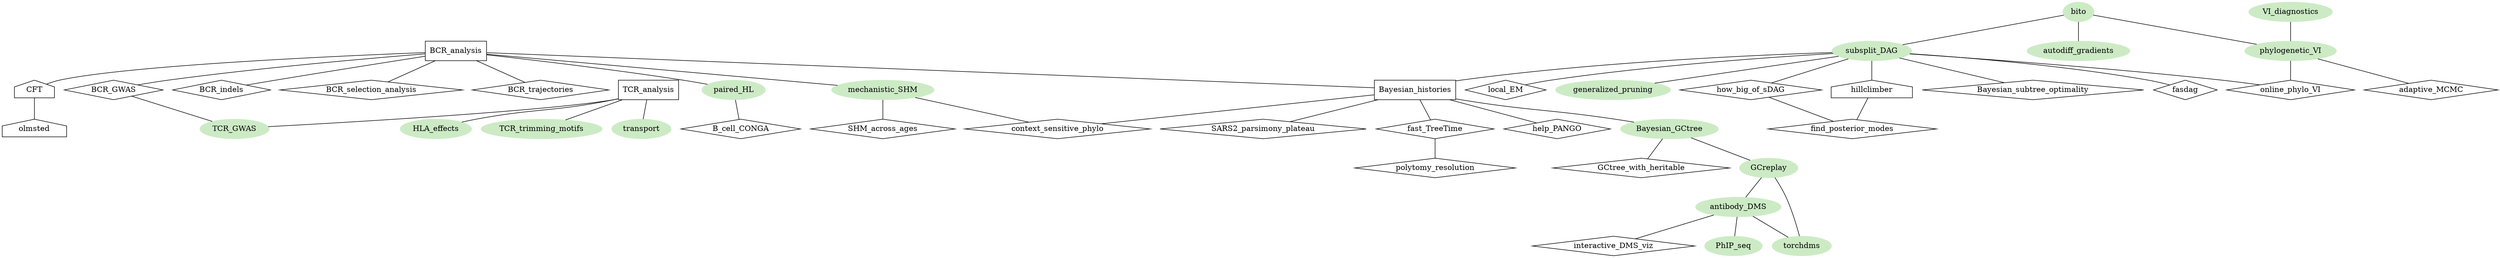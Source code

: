 graph {
    overlap=false
    node[colorscheme="set312"]

    // active
    Bayesian_GCtree                         [style="filled";color=11]
    GCreplay                                [style="filled";color=11]
    HLA_effects                             [style="filled";color=11]
    PhIP_seq                                [style="filled";color=11]
    TCR_GWAS                                [style="filled";color=11]
    TCR_trimming_motifs                     [style="filled";color=11]
    bito                                    [style="filled";color=11]
    autodiff_gradients                      [style="filled";color=11]
    generalized_pruning                     [style="filled";color=11]
    mechanistic_SHM                         [style="filled";color=11]
    paired_HL                               [style="filled";color=11]
    phylogenetic_VI                         [style="filled";color=11]
    antibody_DMS                            [style="filled";color=11]
    subsplit_DAG                            [style="filled";color=11]
    torchdms                                [style="filled";color=11]
    transport                               [style="filled";color=11]
    VI_diagnostics                          [style="filled";color=11]
    // dormant
    CFT                                     [shape="house"]
    hillclimber                             [shape="house"]
    olmsted                                 [shape="house"]
    // future
    BCR_GWAS                                [shape="diamond"]
    BCR_indels                              [shape="diamond"]
    BCR_selection_analysis                  [shape="diamond"]
    BCR_trajectories                        [shape="diamond"]
    B_cell_CONGA                            [shape="diamond"]
    Bayesian_subtree_optimality             [shape="diamond"]
    GCtree_with_heritable                   [shape="diamond"]
    SARS2_parsimony_plateau                 [shape="diamond"]
    adaptive_MCMC                           [shape="diamond"]
    context_sensitive_phylo                 [shape="diamond"]
    fasdag                                  [shape="diamond"]
    fast_TreeTime                           [shape="diamond"]
    find_posterior_modes                    [shape="diamond"]
    help_PANGO                              [shape="diamond"]
    how_big_of_sDAG                         [shape="diamond"]
    interactive_DMS_viz                     [shape="diamond"]
    local_EM                                [shape="diamond"]
    online_phylo_VI                         [shape="diamond"]
    polytomy_resolution                     [shape="diamond"]
    SHM_across_ages                         [shape="diamond"]
    // topics
    BCR_analysis                            [shape="rectangle"]
    Bayesian_histories                      [shape="rectangle"]
    TCR_analysis                            [shape="rectangle"]


    phylogenetic_VI -- adaptive_MCMC
    bito -- phylogenetic_VI
    VI_diagnostics -- phylogenetic_VI
    bito -- autodiff_gradients
    bito -- subsplit_DAG
    phylogenetic_VI -- online_phylo_VI
    subsplit_DAG -- online_phylo_VI
    subsplit_DAG -- hillclimber
    subsplit_DAG -- generalized_pruning
    subsplit_DAG -- local_EM
    subsplit_DAG -- Bayesian_histories
    subsplit_DAG -- how_big_of_sDAG
    subsplit_DAG -- Bayesian_subtree_optimality
    subsplit_DAG -- fasdag
    hillclimber -- find_posterior_modes
    how_big_of_sDAG -- find_posterior_modes
    Bayesian_histories -- context_sensitive_phylo
    Bayesian_histories -- Bayesian_GCtree
    Bayesian_histories -- SARS2_parsimony_plateau
    Bayesian_histories -- help_PANGO
    Bayesian_histories -- fast_TreeTime
    fast_TreeTime -- polytomy_resolution
    Bayesian_GCtree -- GCreplay
    Bayesian_GCtree -- GCtree_with_heritable
    GCreplay -- torchdms
    GCreplay -- antibody_DMS
    antibody_DMS -- torchdms
    antibody_DMS -- PhIP_seq
    antibody_DMS -- interactive_DMS_viz
    BCR_analysis -- BCR_selection_analysis
    BCR_analysis -- BCR_trajectories
    BCR_analysis -- BCR_indels
    BCR_analysis -- Bayesian_histories
    BCR_analysis -- paired_HL
    BCR_analysis -- CFT
    CFT -- olmsted
    BCR_analysis -- mechanistic_SHM
    mechanistic_SHM -- SHM_across_ages
    BCR_analysis -- BCR_GWAS
    BCR_GWAS -- TCR_GWAS
    TCR_analysis -- TCR_GWAS
    TCR_analysis -- HLA_effects
    TCR_analysis -- transport
    TCR_analysis -- TCR_trimming_motifs
    mechanistic_SHM -- context_sensitive_phylo
    paired_HL -- B_cell_CONGA
}
